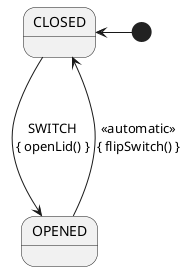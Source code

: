 @startuml

[*] --left-> CLOSED

CLOSED ---> OPENED : SWITCH\n{ openLid() }
OPENED ---> CLOSED : <<automatic>>\n{ flipSwitch() }

@enduml
